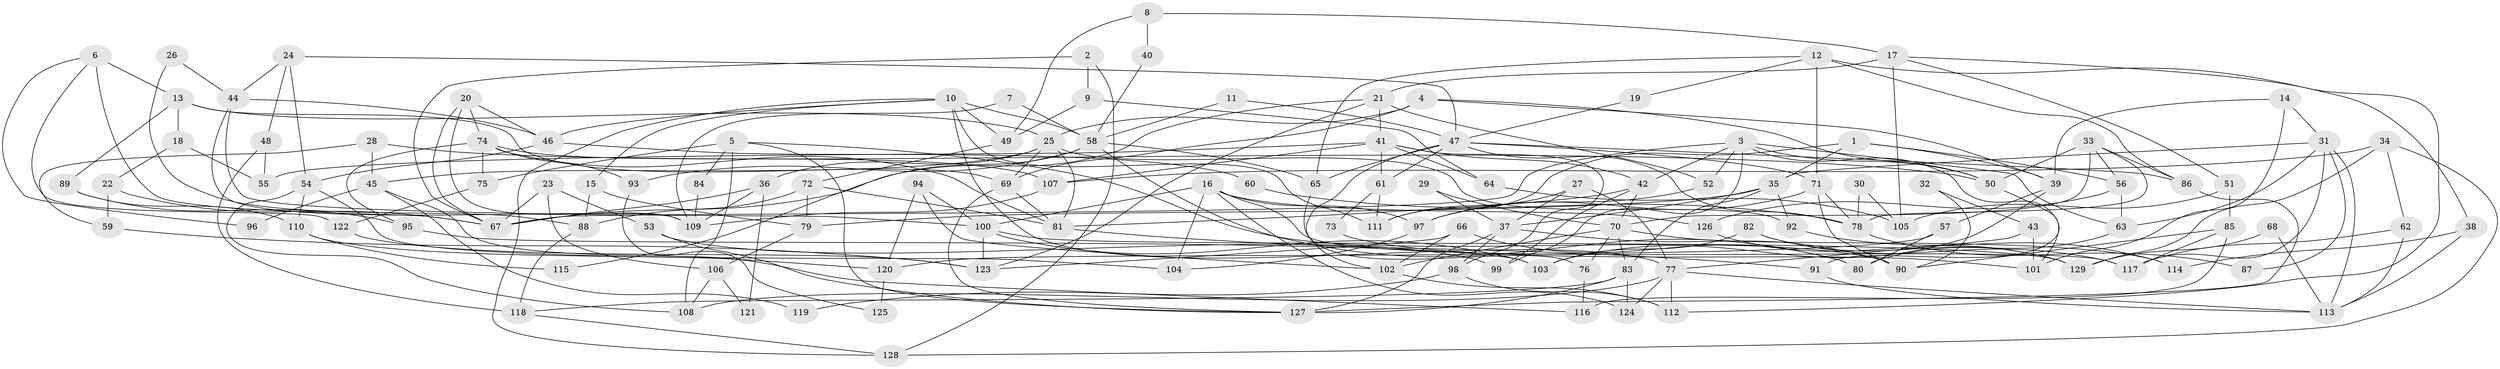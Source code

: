 // coarse degree distribution, {4: 0.23076923076923078, 3: 0.07692307692307693, 10: 0.057692307692307696, 8: 0.19230769230769232, 11: 0.038461538461538464, 5: 0.25, 9: 0.038461538461538464, 2: 0.019230769230769232, 7: 0.057692307692307696, 6: 0.038461538461538464}
// Generated by graph-tools (version 1.1) at 2025/37/03/04/25 23:37:01]
// undirected, 129 vertices, 258 edges
graph export_dot {
  node [color=gray90,style=filled];
  1;
  2;
  3;
  4;
  5;
  6;
  7;
  8;
  9;
  10;
  11;
  12;
  13;
  14;
  15;
  16;
  17;
  18;
  19;
  20;
  21;
  22;
  23;
  24;
  25;
  26;
  27;
  28;
  29;
  30;
  31;
  32;
  33;
  34;
  35;
  36;
  37;
  38;
  39;
  40;
  41;
  42;
  43;
  44;
  45;
  46;
  47;
  48;
  49;
  50;
  51;
  52;
  53;
  54;
  55;
  56;
  57;
  58;
  59;
  60;
  61;
  62;
  63;
  64;
  65;
  66;
  67;
  68;
  69;
  70;
  71;
  72;
  73;
  74;
  75;
  76;
  77;
  78;
  79;
  80;
  81;
  82;
  83;
  84;
  85;
  86;
  87;
  88;
  89;
  90;
  91;
  92;
  93;
  94;
  95;
  96;
  97;
  98;
  99;
  100;
  101;
  102;
  103;
  104;
  105;
  106;
  107;
  108;
  109;
  110;
  111;
  112;
  113;
  114;
  115;
  116;
  117;
  118;
  119;
  120;
  121;
  122;
  123;
  124;
  125;
  126;
  127;
  128;
  129;
  1 -- 111;
  1 -- 35;
  1 -- 39;
  1 -- 56;
  2 -- 128;
  2 -- 67;
  2 -- 9;
  3 -- 50;
  3 -- 67;
  3 -- 42;
  3 -- 52;
  3 -- 63;
  3 -- 99;
  3 -- 101;
  4 -- 69;
  4 -- 25;
  4 -- 39;
  4 -- 50;
  5 -- 90;
  5 -- 108;
  5 -- 75;
  5 -- 84;
  5 -- 127;
  6 -- 67;
  6 -- 13;
  6 -- 96;
  6 -- 122;
  7 -- 58;
  7 -- 109;
  8 -- 49;
  8 -- 17;
  8 -- 40;
  9 -- 64;
  9 -- 49;
  10 -- 46;
  10 -- 128;
  10 -- 15;
  10 -- 49;
  10 -- 58;
  10 -- 77;
  10 -- 111;
  11 -- 47;
  11 -- 58;
  12 -- 86;
  12 -- 38;
  12 -- 19;
  12 -- 65;
  12 -- 71;
  13 -- 89;
  13 -- 69;
  13 -- 18;
  13 -- 25;
  14 -- 39;
  14 -- 31;
  14 -- 101;
  15 -- 79;
  15 -- 88;
  16 -- 100;
  16 -- 97;
  16 -- 104;
  16 -- 117;
  16 -- 124;
  16 -- 126;
  17 -- 21;
  17 -- 112;
  17 -- 51;
  17 -- 105;
  18 -- 55;
  18 -- 22;
  19 -- 47;
  20 -- 67;
  20 -- 74;
  20 -- 46;
  20 -- 109;
  21 -- 41;
  21 -- 123;
  21 -- 52;
  21 -- 67;
  22 -- 67;
  22 -- 59;
  23 -- 67;
  23 -- 53;
  23 -- 106;
  24 -- 44;
  24 -- 54;
  24 -- 47;
  24 -- 48;
  25 -- 81;
  25 -- 36;
  25 -- 45;
  25 -- 69;
  25 -- 92;
  26 -- 44;
  26 -- 88;
  27 -- 111;
  27 -- 77;
  27 -- 37;
  28 -- 45;
  28 -- 59;
  28 -- 50;
  29 -- 37;
  29 -- 70;
  30 -- 105;
  30 -- 78;
  31 -- 35;
  31 -- 63;
  31 -- 87;
  31 -- 113;
  31 -- 117;
  32 -- 90;
  32 -- 43;
  33 -- 70;
  33 -- 50;
  33 -- 56;
  33 -- 78;
  33 -- 86;
  34 -- 62;
  34 -- 107;
  34 -- 128;
  34 -- 129;
  35 -- 37;
  35 -- 83;
  35 -- 79;
  35 -- 92;
  36 -- 109;
  36 -- 67;
  36 -- 121;
  37 -- 127;
  37 -- 90;
  37 -- 98;
  38 -- 114;
  38 -- 113;
  39 -- 57;
  39 -- 103;
  40 -- 58;
  41 -- 98;
  41 -- 42;
  41 -- 55;
  41 -- 61;
  41 -- 64;
  41 -- 107;
  42 -- 70;
  42 -- 81;
  42 -- 99;
  43 -- 77;
  43 -- 101;
  44 -- 100;
  44 -- 46;
  44 -- 109;
  45 -- 116;
  45 -- 96;
  45 -- 119;
  46 -- 54;
  46 -- 60;
  47 -- 71;
  47 -- 61;
  47 -- 65;
  47 -- 78;
  47 -- 86;
  47 -- 102;
  48 -- 118;
  48 -- 55;
  49 -- 72;
  50 -- 91;
  51 -- 85;
  51 -- 105;
  52 -- 97;
  53 -- 127;
  53 -- 99;
  54 -- 108;
  54 -- 104;
  54 -- 110;
  56 -- 63;
  56 -- 126;
  57 -- 80;
  57 -- 120;
  58 -- 65;
  58 -- 80;
  58 -- 93;
  58 -- 115;
  59 -- 123;
  60 -- 78;
  61 -- 73;
  61 -- 111;
  62 -- 113;
  62 -- 117;
  63 -- 80;
  64 -- 105;
  65 -- 76;
  66 -- 80;
  66 -- 123;
  66 -- 102;
  68 -- 113;
  68 -- 129;
  69 -- 127;
  69 -- 81;
  70 -- 83;
  70 -- 102;
  70 -- 76;
  70 -- 114;
  71 -- 78;
  71 -- 90;
  71 -- 97;
  72 -- 81;
  72 -- 79;
  72 -- 88;
  73 -- 101;
  74 -- 81;
  74 -- 107;
  74 -- 75;
  74 -- 93;
  74 -- 95;
  75 -- 122;
  76 -- 116;
  77 -- 113;
  77 -- 108;
  77 -- 112;
  77 -- 124;
  78 -- 87;
  79 -- 106;
  81 -- 91;
  82 -- 117;
  82 -- 129;
  82 -- 103;
  83 -- 124;
  83 -- 127;
  83 -- 118;
  84 -- 109;
  85 -- 90;
  85 -- 117;
  85 -- 116;
  86 -- 127;
  88 -- 118;
  89 -- 110;
  89 -- 95;
  91 -- 113;
  92 -- 114;
  93 -- 125;
  94 -- 100;
  94 -- 102;
  94 -- 120;
  95 -- 103;
  97 -- 104;
  98 -- 112;
  98 -- 119;
  100 -- 103;
  100 -- 129;
  100 -- 123;
  102 -- 112;
  106 -- 108;
  106 -- 121;
  107 -- 109;
  110 -- 120;
  110 -- 115;
  118 -- 128;
  120 -- 125;
  122 -- 123;
  126 -- 129;
}
